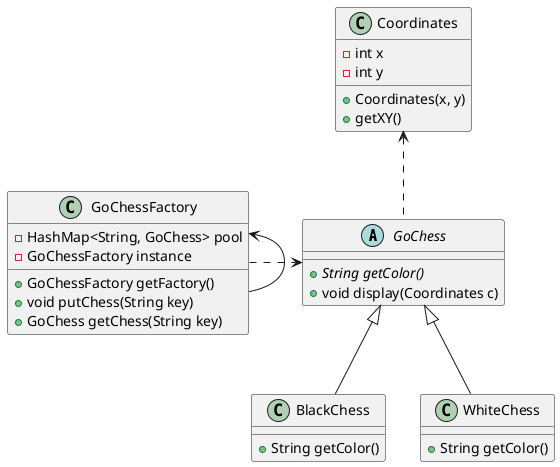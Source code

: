 @startuml

abstract class GoChess {
+{abstract} String getColor()
+void display(Coordinates c)
}

class BlackChess extends GoChess {
+String getColor()
}

class WhiteChess extends GoChess {
+String getColor()
}

class GoChessFactory {
-HashMap<String, GoChess> pool
-GoChessFactory instance
+GoChessFactory getFactory()
+void putChess(String key)
+GoChess getChess(String key)
}

class Coordinates {
-int x
-int y
+Coordinates(x, y)
+getXY()
}

GoChessFactory <-- GoChessFactory

GoChess <.left. GoChessFactory

Coordinates <.. GoChess
@enduml